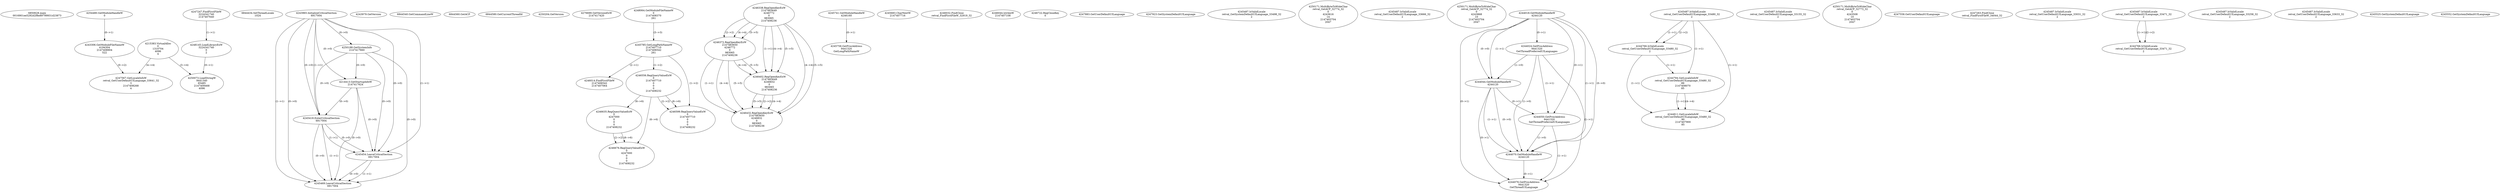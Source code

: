 // Global SCDG with merge call
digraph {
	0 [label="6850628.main
0016901ee5292d2f8e89799931d23873"]
	1 [label="4254480.GetModuleHandleW
0"]
	2 [label="6844434.SetThreadLocale
1024"]
	3 [label="4243965.InitializeCriticalSection
6917004"]
	4 [label="4243979.GetVersion
"]
	5 [label="4250188.GetSystemInfo
2147417660"]
	3 -> 5 [label="(0-->0)"]
	6 [label="6844540.GetCommandLineW
"]
	7 [label="4214413.GetStartupInfoW
2147417624"]
	3 -> 7 [label="(0-->0)"]
	5 -> 7 [label="(0-->0)"]
	8 [label="6844560.GetACP
"]
	9 [label="6844580.GetCurrentThreadId
"]
	10 [label="4250204.GetVersion
"]
	11 [label="4276690.GetVersionExW
2147417420"]
	12 [label="4243306.GetModuleFileNameW
4194304
2147408904
522"]
	1 -> 12 [label="(0-->1)"]
	13 [label="4248064.GetModuleFileNameW
0
2147408370
261"]
	14 [label="4215383.VirtualAlloc
0
1310704
4096
4"]
	15 [label="4246338.RegOpenKeyExW
2147483649
4246772
0
983065
2147408236"]
	16 [label="4246372.RegOpenKeyExW
2147483650
4246772
0
983065
2147408236"]
	15 -> 16 [label="(2-->2)"]
	15 -> 16 [label="(4-->4)"]
	15 -> 16 [label="(5-->5)"]
	17 [label="4246402.RegOpenKeyExW
2147483649
4246832
0
983065
2147408236"]
	15 -> 17 [label="(1-->1)"]
	15 -> 17 [label="(4-->4)"]
	16 -> 17 [label="(4-->4)"]
	15 -> 17 [label="(5-->5)"]
	16 -> 17 [label="(5-->5)"]
	18 [label="4246432.RegOpenKeyExW
2147483650
4246832
0
983065
2147408236"]
	16 -> 18 [label="(1-->1)"]
	17 -> 18 [label="(2-->2)"]
	15 -> 18 [label="(4-->4)"]
	16 -> 18 [label="(4-->4)"]
	17 -> 18 [label="(4-->4)"]
	15 -> 18 [label="(5-->5)"]
	16 -> 18 [label="(5-->5)"]
	17 -> 18 [label="(5-->5)"]
	19 [label="4245741.GetModuleHandleW
4246160"]
	20 [label="4245758.GetProcAddress
9441320
GetLongPathNameW"]
	19 -> 20 [label="(0-->1)"]
	21 [label="4245785.GetLongPathNameW
2147407710
2147406542
261"]
	13 -> 21 [label="(3-->3)"]
	22 [label="4245683.CharNextW
2147407716"]
	23 [label="4246014.FindFirstFileW
2147406542
2147407064"]
	21 -> 23 [label="(2-->1)"]
	24 [label="4246032.FindClose
retval_FindFirstFileW_32919_32"]
	25 [label="4246044.lstrlenW
2147407108"]
	26 [label="4246556.RegQueryValueExW
0
2147407710
0
0
0
2147408232"]
	21 -> 26 [label="(1-->2)"]
	27 [label="4246635.RegQueryValueExW
0
4247000
0
0
0
2147408232"]
	26 -> 27 [label="(6-->6)"]
	28 [label="4246676.RegQueryValueExW
0
4247000
0
0
0
2147408232"]
	27 -> 28 [label="(2-->2)"]
	26 -> 28 [label="(6-->6)"]
	27 -> 28 [label="(6-->6)"]
	29 [label="4246722.RegCloseKey
0"]
	30 [label="4247883.GetUserDefaultUILanguage
"]
	31 [label="4245418.EnterCriticalSection
6917004"]
	3 -> 31 [label="(1-->1)"]
	3 -> 31 [label="(0-->0)"]
	5 -> 31 [label="(0-->0)"]
	7 -> 31 [label="(0-->0)"]
	32 [label="4245454.LeaveCriticalSection
6917004"]
	3 -> 32 [label="(1-->1)"]
	31 -> 32 [label="(1-->1)"]
	3 -> 32 [label="(0-->0)"]
	5 -> 32 [label="(0-->0)"]
	7 -> 32 [label="(0-->0)"]
	31 -> 32 [label="(0-->0)"]
	33 [label="4247923.GetSystemDefaultUILanguage
"]
	34 [label="4245469.LeaveCriticalSection
6917004"]
	3 -> 34 [label="(1-->1)"]
	31 -> 34 [label="(1-->1)"]
	32 -> 34 [label="(1-->1)"]
	3 -> 34 [label="(0-->0)"]
	5 -> 34 [label="(0-->0)"]
	7 -> 34 [label="(0-->0)"]
	31 -> 34 [label="(0-->0)"]
	32 -> 34 [label="(0-->0)"]
	35 [label="4245487.IsValidLocale
retval_GetSystemDefaultUILanguage_33498_32
2"]
	36 [label="4250171.MultiByteToWideChar
retval_GetACP_32774_32
0
4243616
14
2147403704
2047"]
	37 [label="4245487.IsValidLocale
retval_GetUserDefaultUILanguage_33666_32
2"]
	38 [label="4250171.MultiByteToWideChar
retval_GetACP_32774_32
0
4243868
10
2147403704
2047"]
	39 [label="4244018.GetModuleHandleW
4244120"]
	40 [label="4244024.GetProcAddress
9441320
GetThreadPreferredUILanguages"]
	39 -> 40 [label="(0-->1)"]
	41 [label="4244044.GetModuleHandleW
4244120"]
	39 -> 41 [label="(1-->1)"]
	39 -> 41 [label="(0-->0)"]
	40 -> 41 [label="(1-->0)"]
	42 [label="4244050.GetProcAddress
9441320
SetThreadPreferredUILanguages"]
	39 -> 42 [label="(0-->1)"]
	40 -> 42 [label="(1-->1)"]
	41 -> 42 [label="(0-->1)"]
	43 [label="4244070.GetModuleHandleW
4244120"]
	39 -> 43 [label="(1-->1)"]
	41 -> 43 [label="(1-->1)"]
	39 -> 43 [label="(0-->0)"]
	40 -> 43 [label="(1-->0)"]
	41 -> 43 [label="(0-->0)"]
	42 -> 43 [label="(1-->0)"]
	44 [label="4244076.GetProcAddress
9441320
GetThreadUILanguage"]
	39 -> 44 [label="(0-->1)"]
	40 -> 44 [label="(1-->1)"]
	41 -> 44 [label="(0-->1)"]
	42 -> 44 [label="(1-->1)"]
	43 -> 44 [label="(0-->1)"]
	45 [label="4245487.IsValidLocale
retval_GetUserDefaultUILanguage_33480_32
2"]
	46 [label="4244766.IsValidLocale
retval_GetUserDefaultUILanguage_33480_32
2"]
	45 -> 46 [label="(1-->1)"]
	45 -> 46 [label="(2-->2)"]
	47 [label="4244794.GetLocaleInfoW
retval_GetUserDefaultUILanguage_33480_32
89
2147408070
85"]
	45 -> 47 [label="(1-->1)"]
	46 -> 47 [label="(1-->1)"]
	48 [label="4244811.GetLocaleInfoW
retval_GetUserDefaultUILanguage_33480_32
90
2147407900
85"]
	45 -> 48 [label="(1-->1)"]
	46 -> 48 [label="(1-->1)"]
	47 -> 48 [label="(1-->1)"]
	47 -> 48 [label="(4-->4)"]
	49 [label="4245487.IsValidLocale
retval_GetUserDefaultUILanguage_33155_32
2"]
	50 [label="4250171.MultiByteToWideChar
retval_GetACP_32773_32
0
4243508
10
2147403704
2047"]
	51 [label="4246599.RegQueryValueExW
0
2147407710
0
0
0
2147408232"]
	21 -> 51 [label="(1-->2)"]
	26 -> 51 [label="(2-->2)"]
	26 -> 51 [label="(6-->6)"]
	52 [label="4247558.GetUserDefaultUILanguage
"]
	53 [label="4247567.GetLocaleInfoW
retval_GetUserDefaultUILanguage_33641_32
3
2147408268
4"]
	12 -> 53 [label="(0-->2)"]
	14 -> 53 [label="(4-->4)"]
	54 [label="4247247.FindFirstFileW
3224341740
2147407640"]
	55 [label="4247263.FindClose
retval_FindFirstFileW_34044_32"]
	56 [label="4248145.LoadLibraryExW
3224341740
0
2"]
	54 -> 56 [label="(1-->1)"]
	57 [label="4250073.LoadStringW
9441340
65485
2147409468
4096"]
	56 -> 57 [label="(0-->1)"]
	14 -> 57 [label="(3-->4)"]
	58 [label="4245487.IsValidLocale
retval_GetUserDefaultUILanguage_33031_32
2"]
	59 [label="4245487.IsValidLocale
retval_GetUserDefaultUILanguage_33471_32
2"]
	60 [label="4245487.IsValidLocale
retval_GetUserDefaultUILanguage_33258_32
2"]
	61 [label="4245487.IsValidLocale
retval_GetUserDefaultUILanguage_33633_32
2"]
	62 [label="4244766.IsValidLocale
retval_GetUserDefaultUILanguage_33471_32
2"]
	59 -> 62 [label="(1-->1)"]
	59 -> 62 [label="(2-->2)"]
	63 [label="4245525.GetSystemDefaultUILanguage
"]
	64 [label="4245552.GetSystemDefaultUILanguage
"]
}
